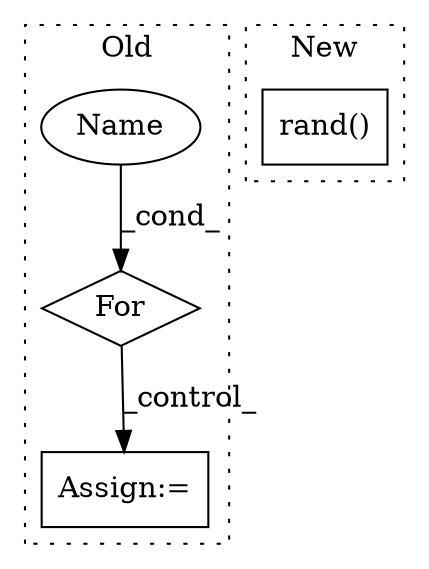 digraph G {
subgraph cluster0 {
1 [label="For" a="107" s="1641,1663" l="4,6" shape="diamond"];
3 [label="Name" a="87" s="1645" l="1" shape="ellipse"];
4 [label="Assign:=" a="68" s="1801" l="3" shape="box"];
label = "Old";
style="dotted";
}
subgraph cluster1 {
2 [label="rand()" a="75" s="1309,1343" l="11,1" shape="box"];
label = "New";
style="dotted";
}
1 -> 4 [label="_control_"];
3 -> 1 [label="_cond_"];
}